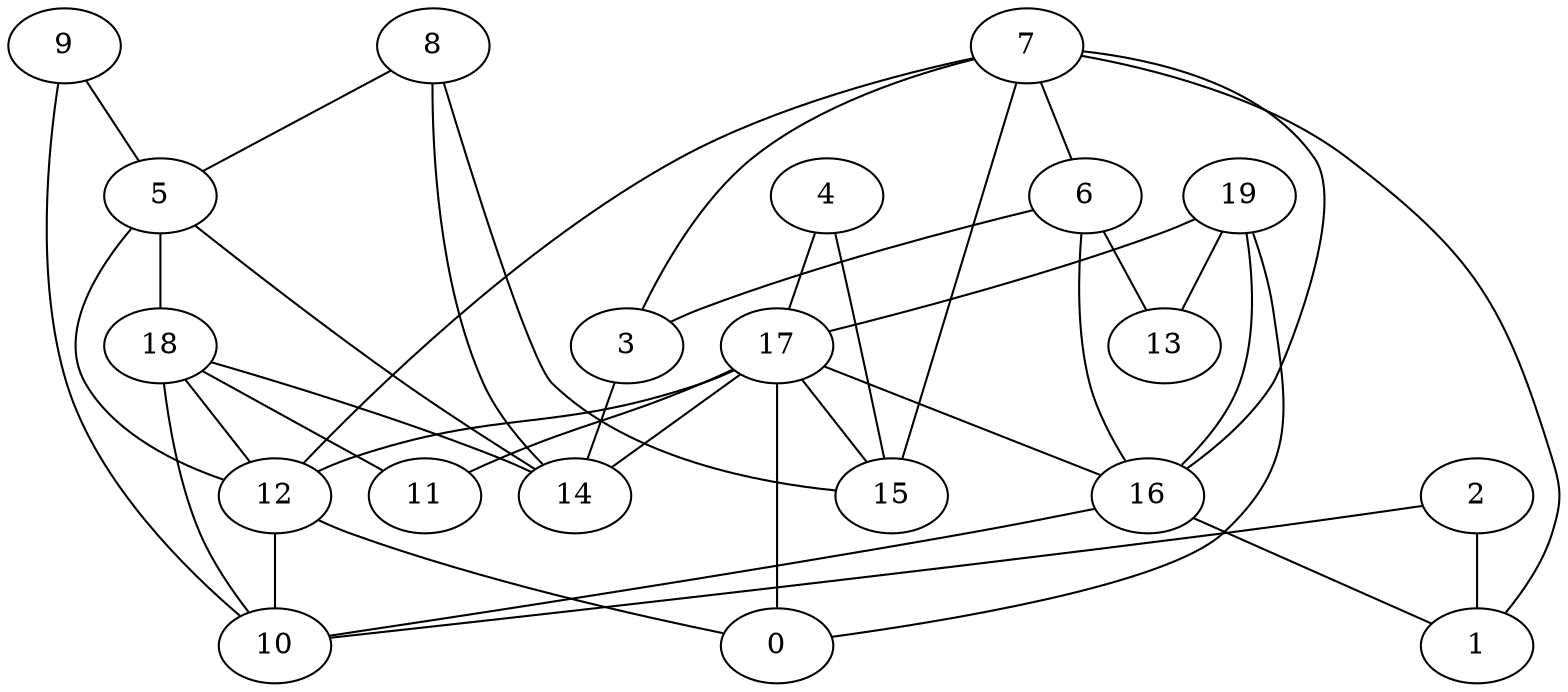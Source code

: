 digraph GG_graph {

subgraph G_graph {
edge [color = black]
"4" -> "15" [dir = none]
"18" -> "11" [dir = none]
"18" -> "12" [dir = none]
"2" -> "10" [dir = none]
"12" -> "10" [dir = none]
"5" -> "12" [dir = none]
"9" -> "10" [dir = none]
"3" -> "14" [dir = none]
"16" -> "1" [dir = none]
"16" -> "10" [dir = none]
"8" -> "5" [dir = none]
"17" -> "15" [dir = none]
"17" -> "14" [dir = none]
"17" -> "12" [dir = none]
"7" -> "6" [dir = none]
"7" -> "1" [dir = none]
"19" -> "13" [dir = none]
"19" -> "0" [dir = none]
"19" -> "17" [dir = none]
"5" -> "18" [dir = none]
"6" -> "3" [dir = none]
"17" -> "16" [dir = none]
"18" -> "10" [dir = none]
"19" -> "16" [dir = none]
"18" -> "14" [dir = none]
"17" -> "11" [dir = none]
"6" -> "16" [dir = none]
"7" -> "12" [dir = none]
"7" -> "16" [dir = none]
"8" -> "15" [dir = none]
"5" -> "14" [dir = none]
"17" -> "0" [dir = none]
"7" -> "3" [dir = none]
"7" -> "15" [dir = none]
"4" -> "17" [dir = none]
"9" -> "5" [dir = none]
"2" -> "1" [dir = none]
"6" -> "13" [dir = none]
"8" -> "14" [dir = none]
"12" -> "0" [dir = none]
}

}
